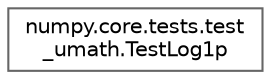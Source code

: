 digraph "Graphical Class Hierarchy"
{
 // LATEX_PDF_SIZE
  bgcolor="transparent";
  edge [fontname=Helvetica,fontsize=10,labelfontname=Helvetica,labelfontsize=10];
  node [fontname=Helvetica,fontsize=10,shape=box,height=0.2,width=0.4];
  rankdir="LR";
  Node0 [id="Node000000",label="numpy.core.tests.test\l_umath.TestLog1p",height=0.2,width=0.4,color="grey40", fillcolor="white", style="filled",URL="$d2/de0/classnumpy_1_1core_1_1tests_1_1test__umath_1_1TestLog1p.html",tooltip=" "];
}
